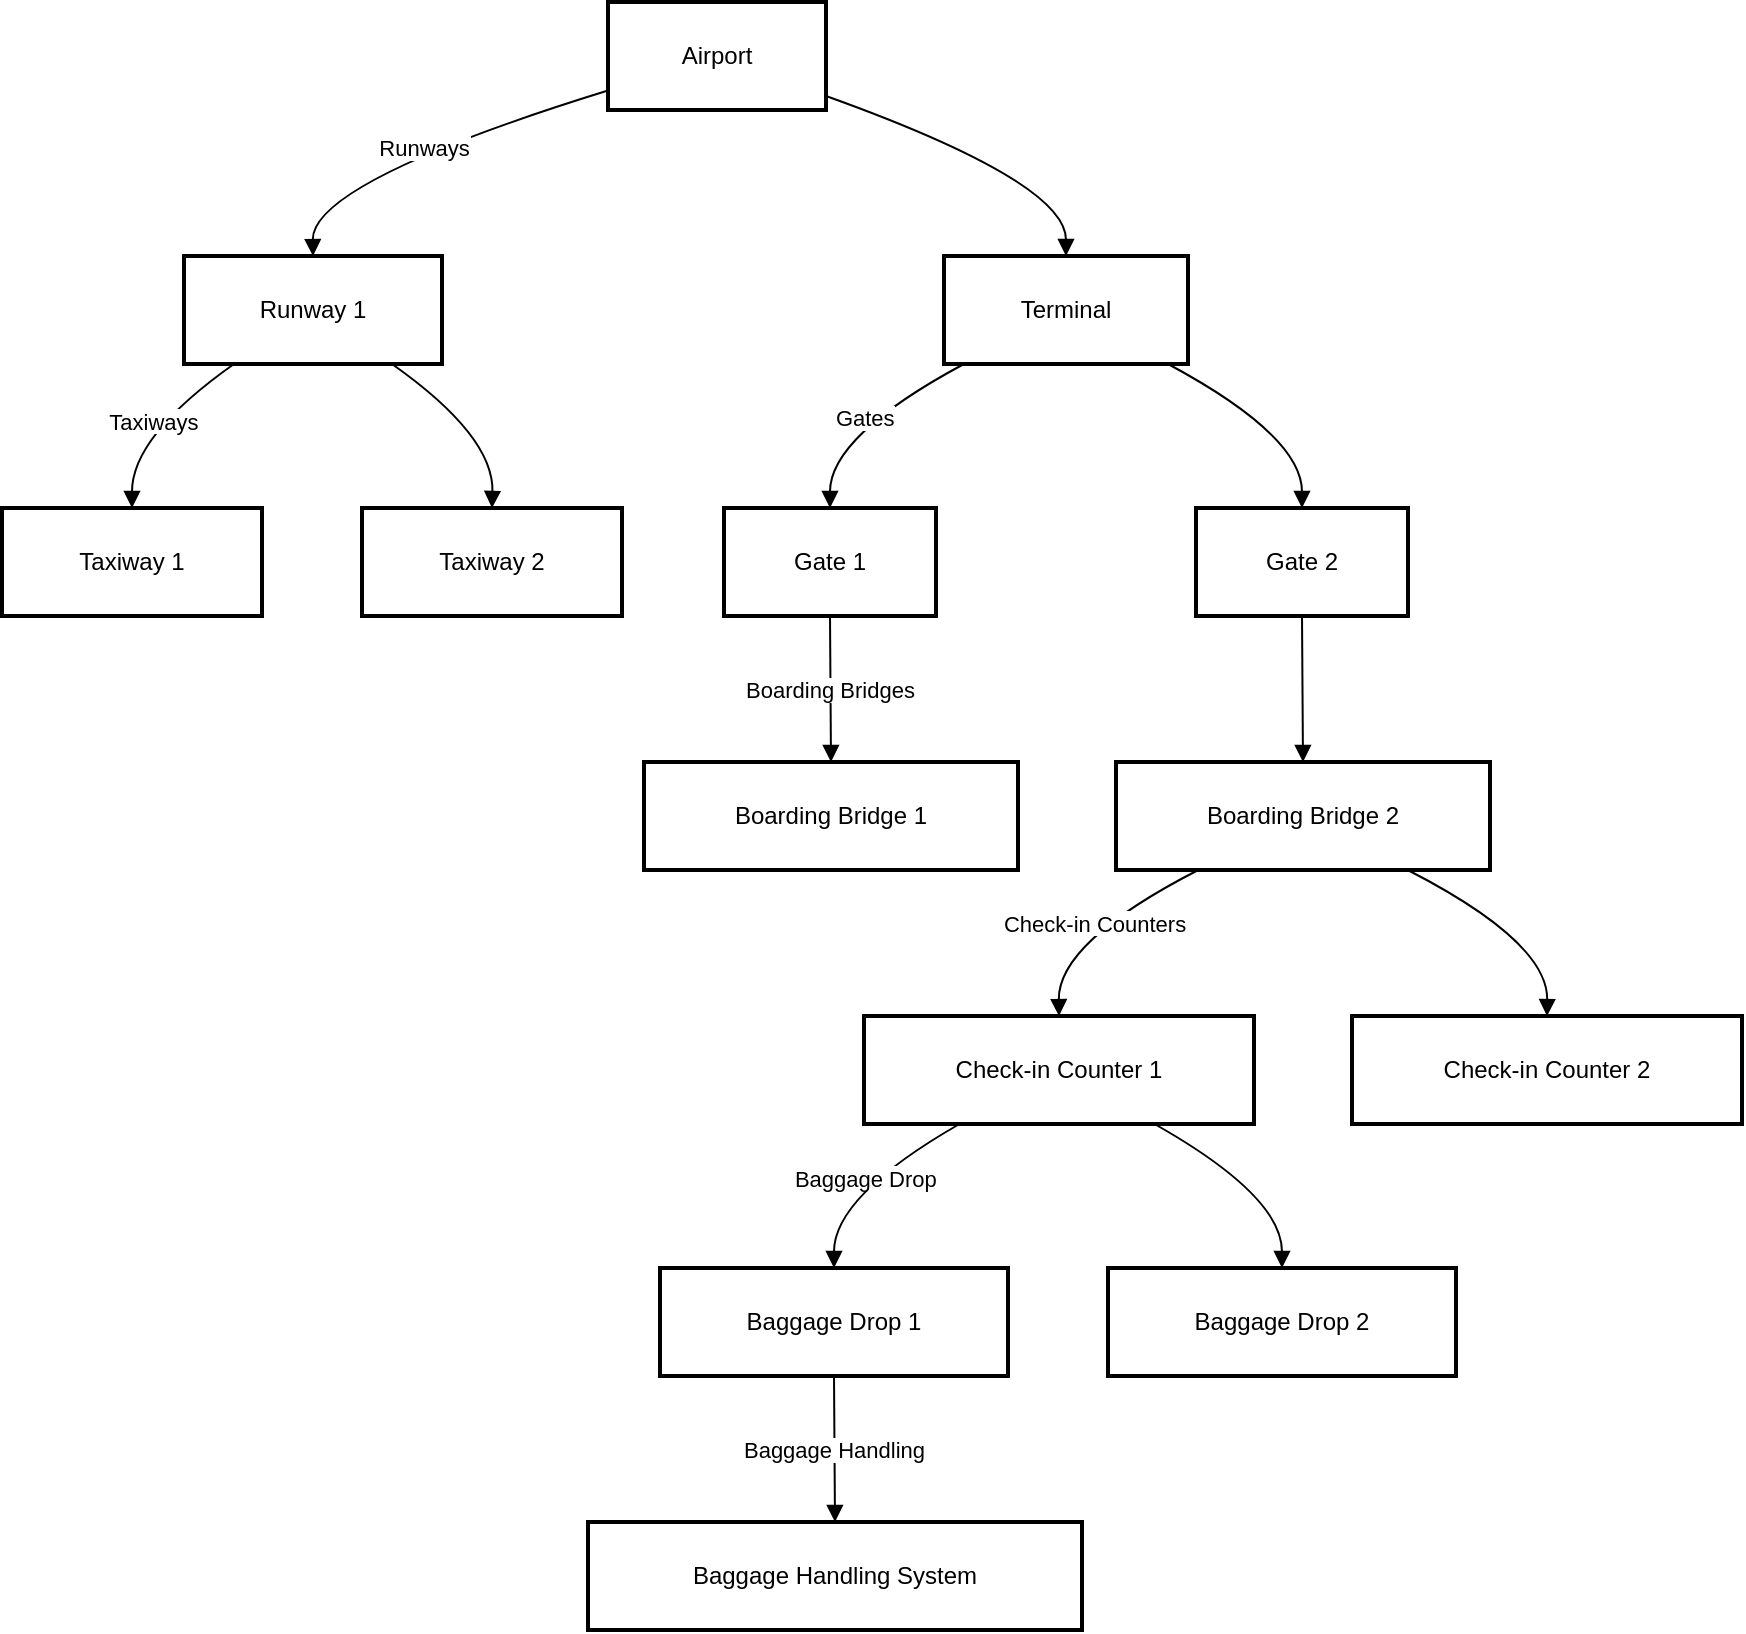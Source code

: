 <mxfile version="26.1.0">
  <diagram name="Page-1" id="ObYHe6Q2qPki_tsskgO0">
    <mxGraphModel>
      <root>
        <mxCell id="0" />
        <mxCell id="1" parent="0" />
        <mxCell id="2" value="Airport" style="whiteSpace=wrap;strokeWidth=2;" vertex="1" parent="1">
          <mxGeometry x="311" y="8" width="109" height="54" as="geometry" />
        </mxCell>
        <mxCell id="3" value="Runway 1" style="whiteSpace=wrap;strokeWidth=2;" vertex="1" parent="1">
          <mxGeometry x="99" y="135" width="129" height="54" as="geometry" />
        </mxCell>
        <mxCell id="4" value="Terminal" style="whiteSpace=wrap;strokeWidth=2;" vertex="1" parent="1">
          <mxGeometry x="479" y="135" width="122" height="54" as="geometry" />
        </mxCell>
        <mxCell id="5" value="Taxiway 1" style="whiteSpace=wrap;strokeWidth=2;" vertex="1" parent="1">
          <mxGeometry x="8" y="261" width="130" height="54" as="geometry" />
        </mxCell>
        <mxCell id="6" value="Taxiway 2" style="whiteSpace=wrap;strokeWidth=2;" vertex="1" parent="1">
          <mxGeometry x="188" y="261" width="130" height="54" as="geometry" />
        </mxCell>
        <mxCell id="7" value="Gate 1" style="whiteSpace=wrap;strokeWidth=2;" vertex="1" parent="1">
          <mxGeometry x="369" y="261" width="106" height="54" as="geometry" />
        </mxCell>
        <mxCell id="8" value="Gate 2" style="whiteSpace=wrap;strokeWidth=2;" vertex="1" parent="1">
          <mxGeometry x="605" y="261" width="106" height="54" as="geometry" />
        </mxCell>
        <mxCell id="9" value="Boarding Bridge 1" style="whiteSpace=wrap;strokeWidth=2;" vertex="1" parent="1">
          <mxGeometry x="329" y="388" width="187" height="54" as="geometry" />
        </mxCell>
        <mxCell id="10" value="Boarding Bridge 2" style="whiteSpace=wrap;strokeWidth=2;" vertex="1" parent="1">
          <mxGeometry x="565" y="388" width="187" height="54" as="geometry" />
        </mxCell>
        <mxCell id="11" value="Check-in Counter 1" style="whiteSpace=wrap;strokeWidth=2;" vertex="1" parent="1">
          <mxGeometry x="439" y="515" width="195" height="54" as="geometry" />
        </mxCell>
        <mxCell id="12" value="Check-in Counter 2" style="whiteSpace=wrap;strokeWidth=2;" vertex="1" parent="1">
          <mxGeometry x="683" y="515" width="195" height="54" as="geometry" />
        </mxCell>
        <mxCell id="13" value="Baggage Drop 1" style="whiteSpace=wrap;strokeWidth=2;" vertex="1" parent="1">
          <mxGeometry x="337" y="641" width="174" height="54" as="geometry" />
        </mxCell>
        <mxCell id="14" value="Baggage Drop 2" style="whiteSpace=wrap;strokeWidth=2;" vertex="1" parent="1">
          <mxGeometry x="561" y="641" width="174" height="54" as="geometry" />
        </mxCell>
        <mxCell id="15" value="Baggage Handling System" style="whiteSpace=wrap;strokeWidth=2;" vertex="1" parent="1">
          <mxGeometry x="301" y="768" width="247" height="54" as="geometry" />
        </mxCell>
        <mxCell id="16" value="Runways" style="curved=1;startArrow=none;endArrow=block;exitX=0;exitY=0.82;entryX=0.5;entryY=-0.01;" edge="1" parent="1" source="2" target="3">
          <mxGeometry relative="1" as="geometry">
            <Array as="points">
              <mxPoint x="163" y="98" />
            </Array>
          </mxGeometry>
        </mxCell>
        <mxCell id="17" value="" style="curved=1;startArrow=none;endArrow=block;exitX=1;exitY=0.87;entryX=0.5;entryY=-0.01;" edge="1" parent="1" source="2" target="4">
          <mxGeometry relative="1" as="geometry">
            <Array as="points">
              <mxPoint x="540" y="98" />
            </Array>
          </mxGeometry>
        </mxCell>
        <mxCell id="18" value="Taxiways" style="curved=1;startArrow=none;endArrow=block;exitX=0.2;exitY=0.99;entryX=0.5;entryY=0.01;" edge="1" parent="1" source="3" target="5">
          <mxGeometry relative="1" as="geometry">
            <Array as="points">
              <mxPoint x="73" y="225" />
            </Array>
          </mxGeometry>
        </mxCell>
        <mxCell id="19" value="" style="curved=1;startArrow=none;endArrow=block;exitX=0.8;exitY=0.99;entryX=0.5;entryY=0.01;" edge="1" parent="1" source="3" target="6">
          <mxGeometry relative="1" as="geometry">
            <Array as="points">
              <mxPoint x="254" y="225" />
            </Array>
          </mxGeometry>
        </mxCell>
        <mxCell id="20" value="Gates" style="curved=1;startArrow=none;endArrow=block;exitX=0.09;exitY=0.99;entryX=0.5;entryY=0.01;" edge="1" parent="1" source="4" target="7">
          <mxGeometry relative="1" as="geometry">
            <Array as="points">
              <mxPoint x="422" y="225" />
            </Array>
          </mxGeometry>
        </mxCell>
        <mxCell id="21" value="" style="curved=1;startArrow=none;endArrow=block;exitX=0.91;exitY=0.99;entryX=0.5;entryY=0.01;" edge="1" parent="1" source="4" target="8">
          <mxGeometry relative="1" as="geometry">
            <Array as="points">
              <mxPoint x="658" y="225" />
            </Array>
          </mxGeometry>
        </mxCell>
        <mxCell id="22" value="Boarding Bridges" style="curved=1;startArrow=none;endArrow=block;exitX=0.5;exitY=1.01;entryX=0.5;entryY=0;" edge="1" parent="1" source="7" target="9">
          <mxGeometry relative="1" as="geometry">
            <Array as="points" />
          </mxGeometry>
        </mxCell>
        <mxCell id="23" value="" style="curved=1;startArrow=none;endArrow=block;exitX=0.5;exitY=1.01;entryX=0.5;entryY=0;" edge="1" parent="1" source="8" target="10">
          <mxGeometry relative="1" as="geometry">
            <Array as="points" />
          </mxGeometry>
        </mxCell>
        <mxCell id="24" value="Check-in Counters" style="curved=1;startArrow=none;endArrow=block;exitX=0.22;exitY=1;entryX=0.5;entryY=-0.01;" edge="1" parent="1" source="10" target="11">
          <mxGeometry relative="1" as="geometry">
            <Array as="points">
              <mxPoint x="536" y="478" />
            </Array>
          </mxGeometry>
        </mxCell>
        <mxCell id="25" value="" style="curved=1;startArrow=none;endArrow=block;exitX=0.78;exitY=1;entryX=0.5;entryY=-0.01;" edge="1" parent="1" source="10" target="12">
          <mxGeometry relative="1" as="geometry">
            <Array as="points">
              <mxPoint x="781" y="478" />
            </Array>
          </mxGeometry>
        </mxCell>
        <mxCell id="26" value="Baggage Drop" style="curved=1;startArrow=none;endArrow=block;exitX=0.25;exitY=0.99;entryX=0.5;entryY=0.01;" edge="1" parent="1" source="11" target="13">
          <mxGeometry relative="1" as="geometry">
            <Array as="points">
              <mxPoint x="424" y="605" />
            </Array>
          </mxGeometry>
        </mxCell>
        <mxCell id="27" value="" style="curved=1;startArrow=none;endArrow=block;exitX=0.74;exitY=0.99;entryX=0.5;entryY=0.01;" edge="1" parent="1" source="11" target="14">
          <mxGeometry relative="1" as="geometry">
            <Array as="points">
              <mxPoint x="648" y="605" />
            </Array>
          </mxGeometry>
        </mxCell>
        <mxCell id="28" value="Baggage Handling" style="curved=1;startArrow=none;endArrow=block;exitX=0.5;exitY=1.01;entryX=0.5;entryY=0;" edge="1" parent="1" source="13" target="15">
          <mxGeometry relative="1" as="geometry">
            <Array as="points" />
          </mxGeometry>
        </mxCell>
      </root>
    </mxGraphModel>
  </diagram>
</mxfile>
